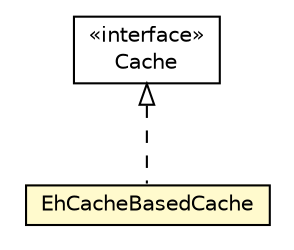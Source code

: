 #!/usr/local/bin/dot
#
# Class diagram 
# Generated by UMLGraph version R5_6_6-8-g8d7759 (http://www.umlgraph.org/)
#

digraph G {
	edge [fontname="Helvetica",fontsize=10,labelfontname="Helvetica",labelfontsize=10];
	node [fontname="Helvetica",fontsize=10,shape=plaintext];
	nodesep=0.25;
	ranksep=0.5;
	// org.dayatang.cache.Cache
	c43992 [label=<<table title="org.dayatang.cache.Cache" border="0" cellborder="1" cellspacing="0" cellpadding="2" port="p" href="../Cache.html">
		<tr><td><table border="0" cellspacing="0" cellpadding="1">
<tr><td align="center" balign="center"> &#171;interface&#187; </td></tr>
<tr><td align="center" balign="center"> Cache </td></tr>
		</table></td></tr>
		</table>>, URL="../Cache.html", fontname="Helvetica", fontcolor="black", fontsize=10.0];
	// org.dayatang.cache.ehcache.EhCacheBasedCache
	c43998 [label=<<table title="org.dayatang.cache.ehcache.EhCacheBasedCache" border="0" cellborder="1" cellspacing="0" cellpadding="2" port="p" bgcolor="lemonChiffon" href="./EhCacheBasedCache.html">
		<tr><td><table border="0" cellspacing="0" cellpadding="1">
<tr><td align="center" balign="center"> EhCacheBasedCache </td></tr>
		</table></td></tr>
		</table>>, URL="./EhCacheBasedCache.html", fontname="Helvetica", fontcolor="black", fontsize=10.0];
	//org.dayatang.cache.ehcache.EhCacheBasedCache implements org.dayatang.cache.Cache
	c43992:p -> c43998:p [dir=back,arrowtail=empty,style=dashed];
}

